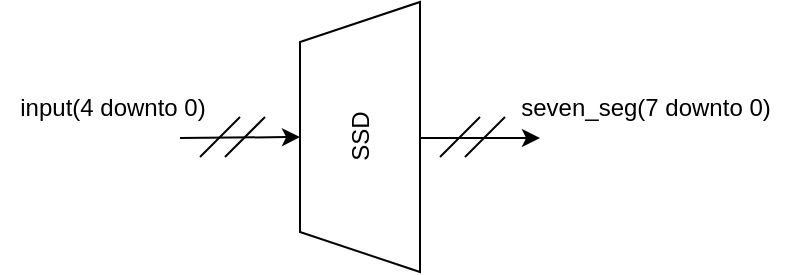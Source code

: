 <mxfile version="21.6.8" type="github">
  <diagram name="Page-1" id="c9QKKf6pS3hGGxS4O7QB">
    <mxGraphModel dx="1050" dy="523" grid="1" gridSize="10" guides="1" tooltips="1" connect="1" arrows="1" fold="1" page="1" pageScale="1" pageWidth="827" pageHeight="1169" math="0" shadow="0">
      <root>
        <mxCell id="0" />
        <mxCell id="1" parent="0" />
        <mxCell id="PltWWp-pzZri16Dl3lJi-1" value="SSD" style="shape=trapezoid;perimeter=trapezoidPerimeter;whiteSpace=wrap;html=1;fixedSize=1;rotation=-90;" vertex="1" parent="1">
          <mxGeometry x="342.5" y="232.5" width="135" height="60" as="geometry" />
        </mxCell>
        <mxCell id="PltWWp-pzZri16Dl3lJi-5" value="" style="group" vertex="1" connectable="0" parent="1">
          <mxGeometry x="320" y="252.5" width="42.5" height="20" as="geometry" />
        </mxCell>
        <mxCell id="PltWWp-pzZri16Dl3lJi-2" value="" style="endArrow=classic;html=1;rounded=0;entryX=0.5;entryY=0;entryDx=0;entryDy=0;" edge="1" parent="PltWWp-pzZri16Dl3lJi-5" target="PltWWp-pzZri16Dl3lJi-1">
          <mxGeometry width="50" height="50" relative="1" as="geometry">
            <mxPoint y="10.5" as="sourcePoint" />
            <mxPoint x="120" y="-2.5" as="targetPoint" />
          </mxGeometry>
        </mxCell>
        <mxCell id="PltWWp-pzZri16Dl3lJi-3" value="" style="endArrow=none;html=1;rounded=0;" edge="1" parent="PltWWp-pzZri16Dl3lJi-5">
          <mxGeometry width="50" height="50" relative="1" as="geometry">
            <mxPoint x="10" y="20" as="sourcePoint" />
            <mxPoint x="30" as="targetPoint" />
          </mxGeometry>
        </mxCell>
        <mxCell id="PltWWp-pzZri16Dl3lJi-4" value="" style="endArrow=none;html=1;rounded=0;" edge="1" parent="PltWWp-pzZri16Dl3lJi-5">
          <mxGeometry width="50" height="50" relative="1" as="geometry">
            <mxPoint x="22.5" y="20" as="sourcePoint" />
            <mxPoint x="42.5" as="targetPoint" />
          </mxGeometry>
        </mxCell>
        <mxCell id="PltWWp-pzZri16Dl3lJi-10" value="" style="group" vertex="1" connectable="0" parent="1">
          <mxGeometry x="440" y="252.5" width="42.5" height="20" as="geometry" />
        </mxCell>
        <mxCell id="PltWWp-pzZri16Dl3lJi-11" value="" style="endArrow=classic;html=1;rounded=0;" edge="1" parent="PltWWp-pzZri16Dl3lJi-10">
          <mxGeometry width="50" height="50" relative="1" as="geometry">
            <mxPoint y="10.5" as="sourcePoint" />
            <mxPoint x="60" y="10.5" as="targetPoint" />
          </mxGeometry>
        </mxCell>
        <mxCell id="PltWWp-pzZri16Dl3lJi-12" value="" style="endArrow=none;html=1;rounded=0;" edge="1" parent="PltWWp-pzZri16Dl3lJi-10">
          <mxGeometry width="50" height="50" relative="1" as="geometry">
            <mxPoint x="10" y="20" as="sourcePoint" />
            <mxPoint x="30" as="targetPoint" />
          </mxGeometry>
        </mxCell>
        <mxCell id="PltWWp-pzZri16Dl3lJi-13" value="" style="endArrow=none;html=1;rounded=0;" edge="1" parent="PltWWp-pzZri16Dl3lJi-10">
          <mxGeometry width="50" height="50" relative="1" as="geometry">
            <mxPoint x="22.5" y="20" as="sourcePoint" />
            <mxPoint x="42.5" as="targetPoint" />
          </mxGeometry>
        </mxCell>
        <mxCell id="PltWWp-pzZri16Dl3lJi-15" value="input(4 downto 0)" style="text;html=1;strokeColor=none;fillColor=none;align=center;verticalAlign=middle;whiteSpace=wrap;rounded=0;" vertex="1" parent="1">
          <mxGeometry x="230" y="232.5" width="112.5" height="30" as="geometry" />
        </mxCell>
        <mxCell id="PltWWp-pzZri16Dl3lJi-16" value="seven_seg(7 downto 0)" style="text;html=1;strokeColor=none;fillColor=none;align=center;verticalAlign=middle;whiteSpace=wrap;rounded=0;" vertex="1" parent="1">
          <mxGeometry x="482.5" y="232.5" width="140" height="30" as="geometry" />
        </mxCell>
      </root>
    </mxGraphModel>
  </diagram>
</mxfile>
